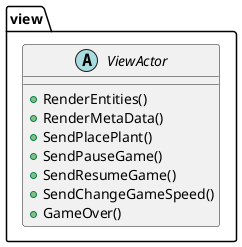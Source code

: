 @startuml
'https://plantuml.com/class-diagram

package view{
    abstract ViewActor{
      +RenderEntities()
      +RenderMetaData()
      +SendPlacePlant()
      +SendPauseGame()
      +SendResumeGame()
      +SendChangeGameSpeed()
      +GameOver()
    }
}

@enduml